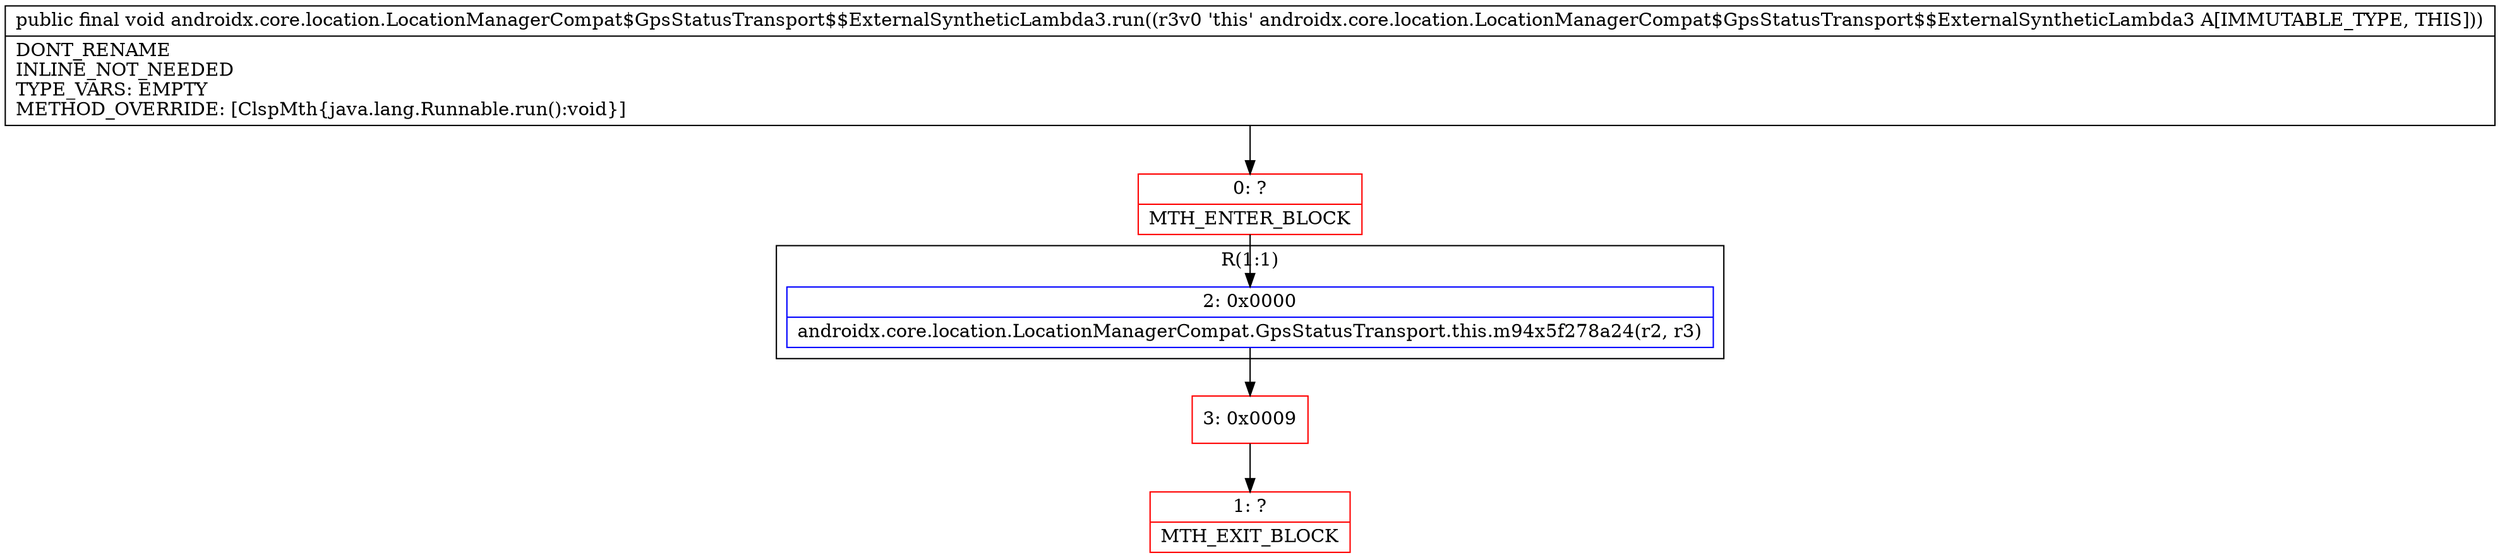 digraph "CFG forandroidx.core.location.LocationManagerCompat$GpsStatusTransport$$ExternalSyntheticLambda3.run()V" {
subgraph cluster_Region_1814663436 {
label = "R(1:1)";
node [shape=record,color=blue];
Node_2 [shape=record,label="{2\:\ 0x0000|androidx.core.location.LocationManagerCompat.GpsStatusTransport.this.m94x5f278a24(r2, r3)\l}"];
}
Node_0 [shape=record,color=red,label="{0\:\ ?|MTH_ENTER_BLOCK\l}"];
Node_3 [shape=record,color=red,label="{3\:\ 0x0009}"];
Node_1 [shape=record,color=red,label="{1\:\ ?|MTH_EXIT_BLOCK\l}"];
MethodNode[shape=record,label="{public final void androidx.core.location.LocationManagerCompat$GpsStatusTransport$$ExternalSyntheticLambda3.run((r3v0 'this' androidx.core.location.LocationManagerCompat$GpsStatusTransport$$ExternalSyntheticLambda3 A[IMMUTABLE_TYPE, THIS]))  | DONT_RENAME\lINLINE_NOT_NEEDED\lTYPE_VARS: EMPTY\lMETHOD_OVERRIDE: [ClspMth\{java.lang.Runnable.run():void\}]\l}"];
MethodNode -> Node_0;Node_2 -> Node_3;
Node_0 -> Node_2;
Node_3 -> Node_1;
}

